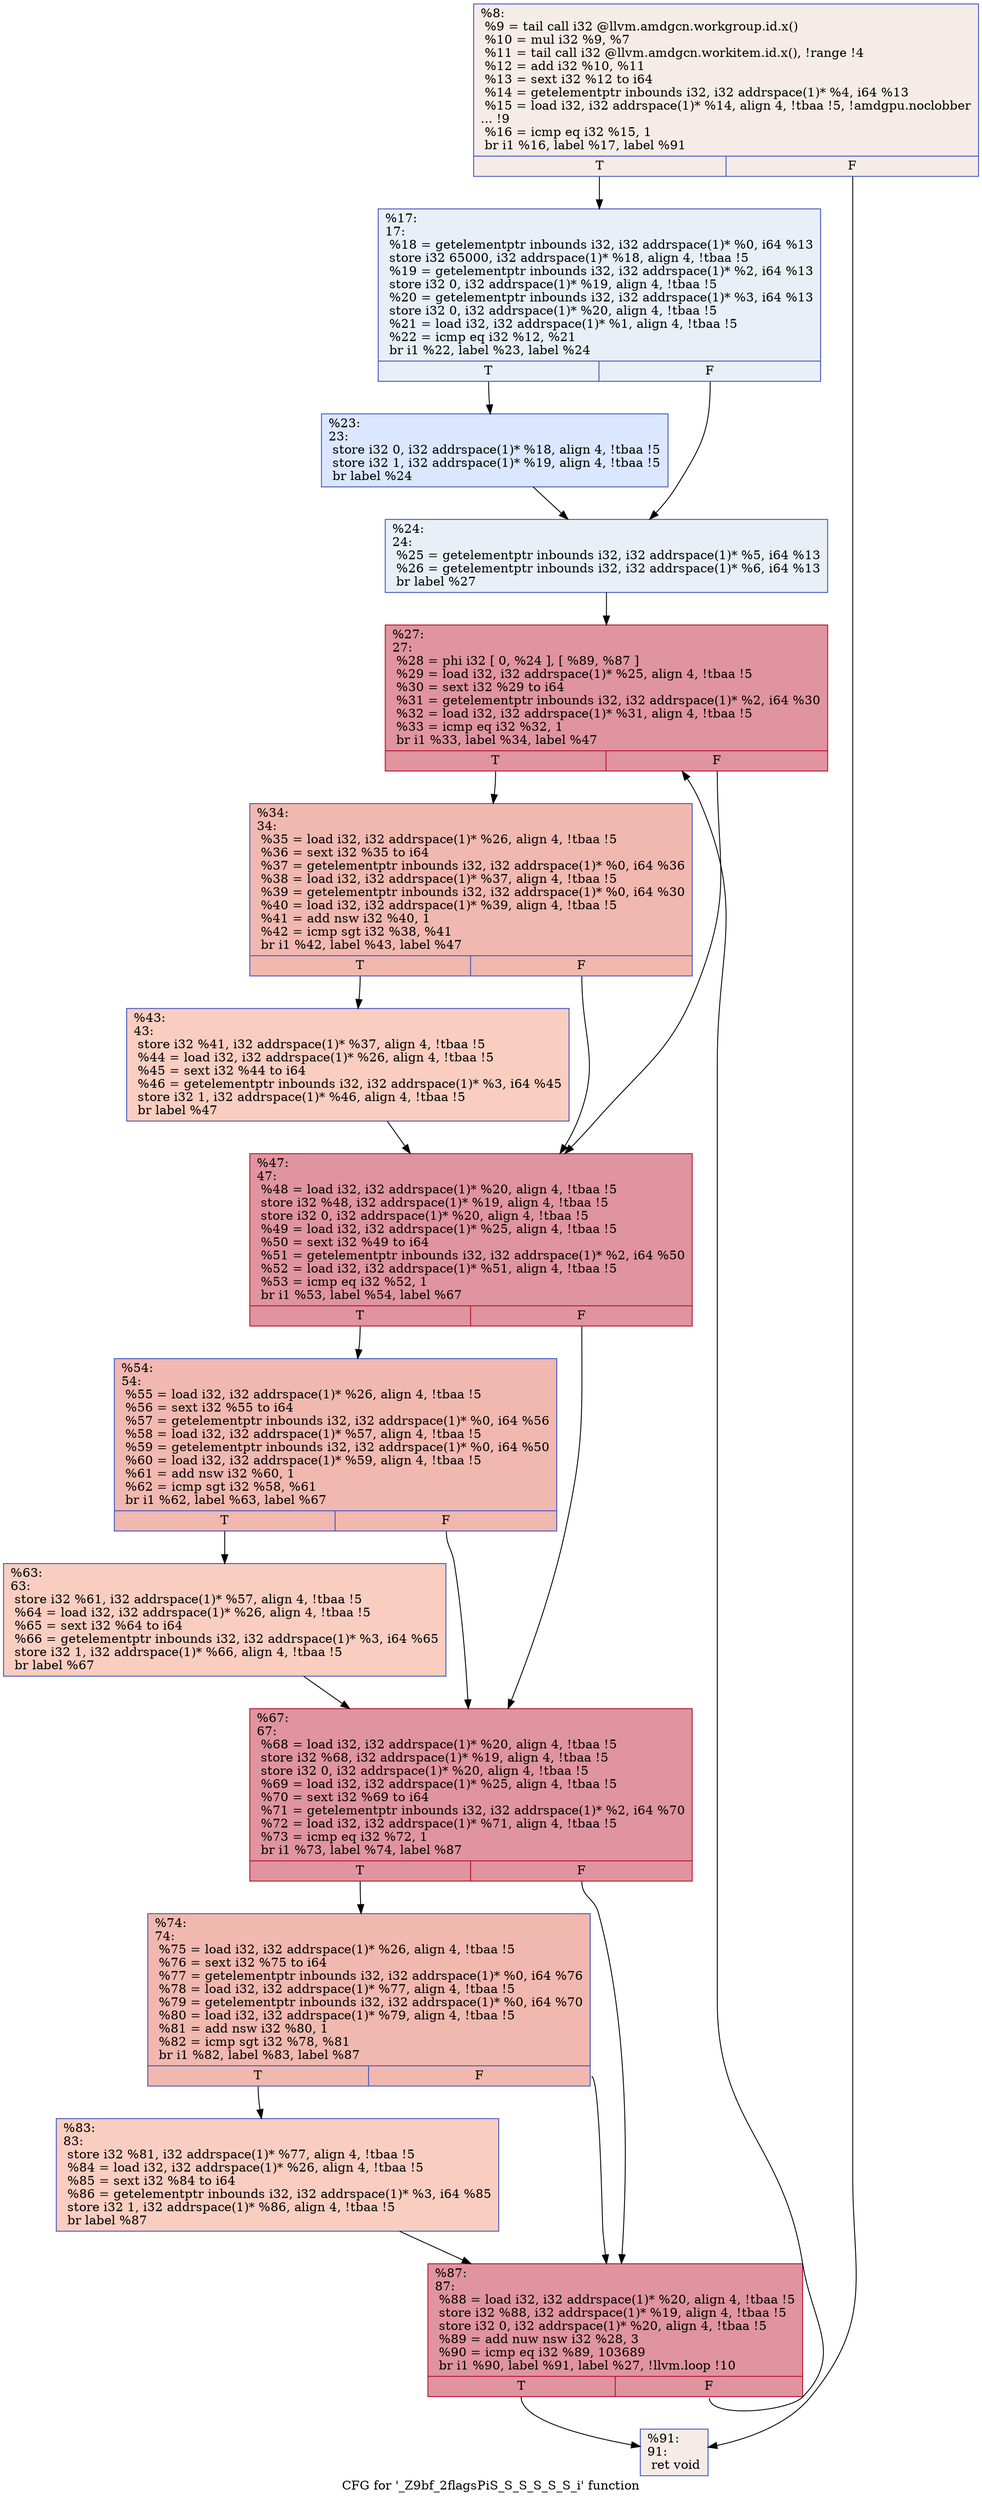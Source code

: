 digraph "CFG for '_Z9bf_2flagsPiS_S_S_S_S_S_i' function" {
	label="CFG for '_Z9bf_2flagsPiS_S_S_S_S_S_i' function";

	Node0x5bc83d0 [shape=record,color="#3d50c3ff", style=filled, fillcolor="#ead5c970",label="{%8:\l  %9 = tail call i32 @llvm.amdgcn.workgroup.id.x()\l  %10 = mul i32 %9, %7\l  %11 = tail call i32 @llvm.amdgcn.workitem.id.x(), !range !4\l  %12 = add i32 %10, %11\l  %13 = sext i32 %12 to i64\l  %14 = getelementptr inbounds i32, i32 addrspace(1)* %4, i64 %13\l  %15 = load i32, i32 addrspace(1)* %14, align 4, !tbaa !5, !amdgpu.noclobber\l... !9\l  %16 = icmp eq i32 %15, 1\l  br i1 %16, label %17, label %91\l|{<s0>T|<s1>F}}"];
	Node0x5bc83d0:s0 -> Node0x5bc8420;
	Node0x5bc83d0:s1 -> Node0x5bca0d0;
	Node0x5bc8420 [shape=record,color="#3d50c3ff", style=filled, fillcolor="#cedaeb70",label="{%17:\l17:                                               \l  %18 = getelementptr inbounds i32, i32 addrspace(1)* %0, i64 %13\l  store i32 65000, i32 addrspace(1)* %18, align 4, !tbaa !5\l  %19 = getelementptr inbounds i32, i32 addrspace(1)* %2, i64 %13\l  store i32 0, i32 addrspace(1)* %19, align 4, !tbaa !5\l  %20 = getelementptr inbounds i32, i32 addrspace(1)* %3, i64 %13\l  store i32 0, i32 addrspace(1)* %20, align 4, !tbaa !5\l  %21 = load i32, i32 addrspace(1)* %1, align 4, !tbaa !5\l  %22 = icmp eq i32 %12, %21\l  br i1 %22, label %23, label %24\l|{<s0>T|<s1>F}}"];
	Node0x5bc8420:s0 -> Node0x5bcad10;
	Node0x5bc8420:s1 -> Node0x5bcada0;
	Node0x5bcad10 [shape=record,color="#3d50c3ff", style=filled, fillcolor="#abc8fd70",label="{%23:\l23:                                               \l  store i32 0, i32 addrspace(1)* %18, align 4, !tbaa !5\l  store i32 1, i32 addrspace(1)* %19, align 4, !tbaa !5\l  br label %24\l}"];
	Node0x5bcad10 -> Node0x5bcada0;
	Node0x5bcada0 [shape=record,color="#3d50c3ff", style=filled, fillcolor="#cedaeb70",label="{%24:\l24:                                               \l  %25 = getelementptr inbounds i32, i32 addrspace(1)* %5, i64 %13\l  %26 = getelementptr inbounds i32, i32 addrspace(1)* %6, i64 %13\l  br label %27\l}"];
	Node0x5bcada0 -> Node0x5bcb1b0;
	Node0x5bcb1b0 [shape=record,color="#b70d28ff", style=filled, fillcolor="#b70d2870",label="{%27:\l27:                                               \l  %28 = phi i32 [ 0, %24 ], [ %89, %87 ]\l  %29 = load i32, i32 addrspace(1)* %25, align 4, !tbaa !5\l  %30 = sext i32 %29 to i64\l  %31 = getelementptr inbounds i32, i32 addrspace(1)* %2, i64 %30\l  %32 = load i32, i32 addrspace(1)* %31, align 4, !tbaa !5\l  %33 = icmp eq i32 %32, 1\l  br i1 %33, label %34, label %47\l|{<s0>T|<s1>F}}"];
	Node0x5bcb1b0:s0 -> Node0x5bca050;
	Node0x5bcb1b0:s1 -> Node0x5bcb7e0;
	Node0x5bca050 [shape=record,color="#3d50c3ff", style=filled, fillcolor="#dc5d4a70",label="{%34:\l34:                                               \l  %35 = load i32, i32 addrspace(1)* %26, align 4, !tbaa !5\l  %36 = sext i32 %35 to i64\l  %37 = getelementptr inbounds i32, i32 addrspace(1)* %0, i64 %36\l  %38 = load i32, i32 addrspace(1)* %37, align 4, !tbaa !5\l  %39 = getelementptr inbounds i32, i32 addrspace(1)* %0, i64 %30\l  %40 = load i32, i32 addrspace(1)* %39, align 4, !tbaa !5\l  %41 = add nsw i32 %40, 1\l  %42 = icmp sgt i32 %38, %41\l  br i1 %42, label %43, label %47\l|{<s0>T|<s1>F}}"];
	Node0x5bca050:s0 -> Node0x5bcbd40;
	Node0x5bca050:s1 -> Node0x5bcb7e0;
	Node0x5bcbd40 [shape=record,color="#3d50c3ff", style=filled, fillcolor="#f2907270",label="{%43:\l43:                                               \l  store i32 %41, i32 addrspace(1)* %37, align 4, !tbaa !5\l  %44 = load i32, i32 addrspace(1)* %26, align 4, !tbaa !5\l  %45 = sext i32 %44 to i64\l  %46 = getelementptr inbounds i32, i32 addrspace(1)* %3, i64 %45\l  store i32 1, i32 addrspace(1)* %46, align 4, !tbaa !5\l  br label %47\l}"];
	Node0x5bcbd40 -> Node0x5bcb7e0;
	Node0x5bcb7e0 [shape=record,color="#b70d28ff", style=filled, fillcolor="#b70d2870",label="{%47:\l47:                                               \l  %48 = load i32, i32 addrspace(1)* %20, align 4, !tbaa !5\l  store i32 %48, i32 addrspace(1)* %19, align 4, !tbaa !5\l  store i32 0, i32 addrspace(1)* %20, align 4, !tbaa !5\l  %49 = load i32, i32 addrspace(1)* %25, align 4, !tbaa !5\l  %50 = sext i32 %49 to i64\l  %51 = getelementptr inbounds i32, i32 addrspace(1)* %2, i64 %50\l  %52 = load i32, i32 addrspace(1)* %51, align 4, !tbaa !5\l  %53 = icmp eq i32 %52, 1\l  br i1 %53, label %54, label %67\l|{<s0>T|<s1>F}}"];
	Node0x5bcb7e0:s0 -> Node0x5bcc560;
	Node0x5bcb7e0:s1 -> Node0x5bcc5b0;
	Node0x5bcc560 [shape=record,color="#3d50c3ff", style=filled, fillcolor="#dc5d4a70",label="{%54:\l54:                                               \l  %55 = load i32, i32 addrspace(1)* %26, align 4, !tbaa !5\l  %56 = sext i32 %55 to i64\l  %57 = getelementptr inbounds i32, i32 addrspace(1)* %0, i64 %56\l  %58 = load i32, i32 addrspace(1)* %57, align 4, !tbaa !5\l  %59 = getelementptr inbounds i32, i32 addrspace(1)* %0, i64 %50\l  %60 = load i32, i32 addrspace(1)* %59, align 4, !tbaa !5\l  %61 = add nsw i32 %60, 1\l  %62 = icmp sgt i32 %58, %61\l  br i1 %62, label %63, label %67\l|{<s0>T|<s1>F}}"];
	Node0x5bcc560:s0 -> Node0x5bccad0;
	Node0x5bcc560:s1 -> Node0x5bcc5b0;
	Node0x5bccad0 [shape=record,color="#3d50c3ff", style=filled, fillcolor="#f2907270",label="{%63:\l63:                                               \l  store i32 %61, i32 addrspace(1)* %57, align 4, !tbaa !5\l  %64 = load i32, i32 addrspace(1)* %26, align 4, !tbaa !5\l  %65 = sext i32 %64 to i64\l  %66 = getelementptr inbounds i32, i32 addrspace(1)* %3, i64 %65\l  store i32 1, i32 addrspace(1)* %66, align 4, !tbaa !5\l  br label %67\l}"];
	Node0x5bccad0 -> Node0x5bcc5b0;
	Node0x5bcc5b0 [shape=record,color="#b70d28ff", style=filled, fillcolor="#b70d2870",label="{%67:\l67:                                               \l  %68 = load i32, i32 addrspace(1)* %20, align 4, !tbaa !5\l  store i32 %68, i32 addrspace(1)* %19, align 4, !tbaa !5\l  store i32 0, i32 addrspace(1)* %20, align 4, !tbaa !5\l  %69 = load i32, i32 addrspace(1)* %25, align 4, !tbaa !5\l  %70 = sext i32 %69 to i64\l  %71 = getelementptr inbounds i32, i32 addrspace(1)* %2, i64 %70\l  %72 = load i32, i32 addrspace(1)* %71, align 4, !tbaa !5\l  %73 = icmp eq i32 %72, 1\l  br i1 %73, label %74, label %87\l|{<s0>T|<s1>F}}"];
	Node0x5bcc5b0:s0 -> Node0x5bcd4f0;
	Node0x5bcc5b0:s1 -> Node0x5bcb270;
	Node0x5bcd4f0 [shape=record,color="#3d50c3ff", style=filled, fillcolor="#dc5d4a70",label="{%74:\l74:                                               \l  %75 = load i32, i32 addrspace(1)* %26, align 4, !tbaa !5\l  %76 = sext i32 %75 to i64\l  %77 = getelementptr inbounds i32, i32 addrspace(1)* %0, i64 %76\l  %78 = load i32, i32 addrspace(1)* %77, align 4, !tbaa !5\l  %79 = getelementptr inbounds i32, i32 addrspace(1)* %0, i64 %70\l  %80 = load i32, i32 addrspace(1)* %79, align 4, !tbaa !5\l  %81 = add nsw i32 %80, 1\l  %82 = icmp sgt i32 %78, %81\l  br i1 %82, label %83, label %87\l|{<s0>T|<s1>F}}"];
	Node0x5bcd4f0:s0 -> Node0x5bcda10;
	Node0x5bcd4f0:s1 -> Node0x5bcb270;
	Node0x5bcda10 [shape=record,color="#3d50c3ff", style=filled, fillcolor="#f2907270",label="{%83:\l83:                                               \l  store i32 %81, i32 addrspace(1)* %77, align 4, !tbaa !5\l  %84 = load i32, i32 addrspace(1)* %26, align 4, !tbaa !5\l  %85 = sext i32 %84 to i64\l  %86 = getelementptr inbounds i32, i32 addrspace(1)* %3, i64 %85\l  store i32 1, i32 addrspace(1)* %86, align 4, !tbaa !5\l  br label %87\l}"];
	Node0x5bcda10 -> Node0x5bcb270;
	Node0x5bcb270 [shape=record,color="#b70d28ff", style=filled, fillcolor="#b70d2870",label="{%87:\l87:                                               \l  %88 = load i32, i32 addrspace(1)* %20, align 4, !tbaa !5\l  store i32 %88, i32 addrspace(1)* %19, align 4, !tbaa !5\l  store i32 0, i32 addrspace(1)* %20, align 4, !tbaa !5\l  %89 = add nuw nsw i32 %28, 3\l  %90 = icmp eq i32 %89, 103689\l  br i1 %90, label %91, label %27, !llvm.loop !10\l|{<s0>T|<s1>F}}"];
	Node0x5bcb270:s0 -> Node0x5bca0d0;
	Node0x5bcb270:s1 -> Node0x5bcb1b0;
	Node0x5bca0d0 [shape=record,color="#3d50c3ff", style=filled, fillcolor="#ead5c970",label="{%91:\l91:                                               \l  ret void\l}"];
}
